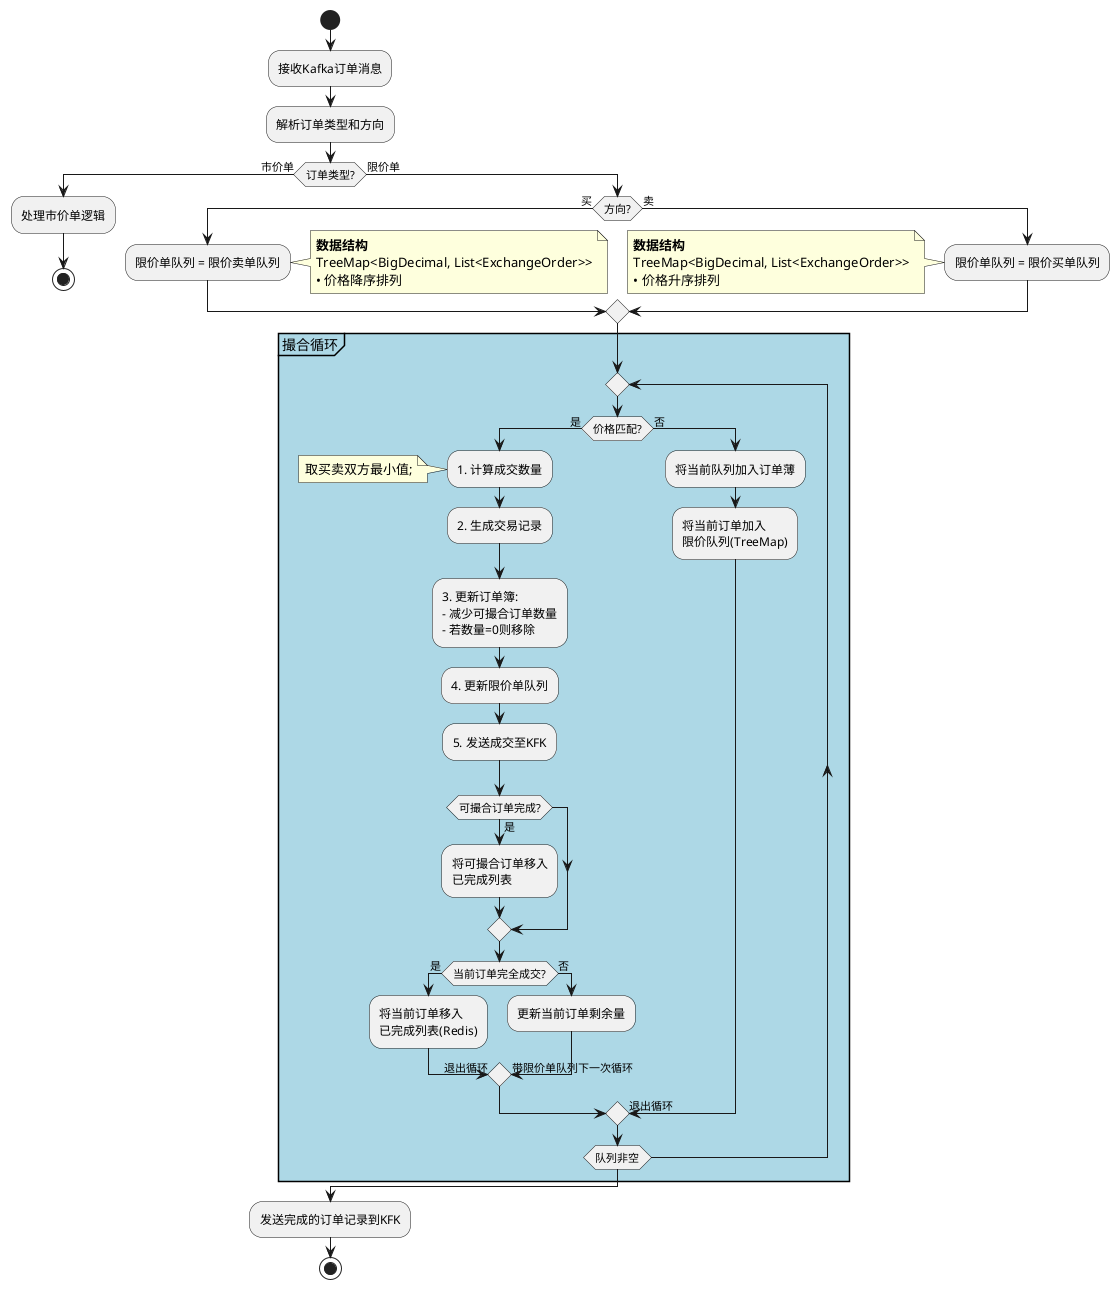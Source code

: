 @startuml 限价单撮合流程（含订单簿管理）

start
:接收Kafka订单消息;
:解析订单类型和方向;

if (订单类型?) then (市价单)
    :处理市价单逻辑;
    stop
else (限价单)
    if (方向?) then (买)
        :限价单队列 = 限价卖单队列;
        note right: **数据结构**\nTreeMap<BigDecimal, List<ExchangeOrder>>\n• 价格降序排列
    else (卖)
        :限价单队列 = 限价买单队列;
        note left: **数据结构**\nTreeMap<BigDecimal, List<ExchangeOrder>>\n• 价格升序排列
    endif

    partition 撮合循环 #LightBlue {
        repeat
            if (价格匹配?) then (是)
                :1. 计算成交数量;
                note left:取买卖双方最小值;
                :2. 生成交易记录;
                :3. 更新订单簿:
                - 减少可撮合订单数量
                - 若数量=0则移除;
                :4. 更新限价单队列;
                :5. 发送成交至KFK;

                if (可撮合订单完成?) then (是)
                    :将可撮合订单移入\n已完成列表;
                endif

                if (当前订单完全成交?) then (是)
                    :将当前订单移入\n已完成列表(Redis);
                    -> 退出循环;
                else (否)
                    :更新当前订单剩余量;
                    -> 带限价单队列下一次循环;
                endif
            else (否)
                :将当前队列加入订单薄;
                :将当前订单加入\n限价队列(TreeMap);
                -> 退出循环;
            endif
        repeat while (队列非空)
    }
endif

:发送完成的订单记录到KFK;

stop
@enduml